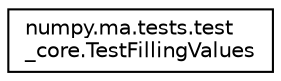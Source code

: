 digraph "Graphical Class Hierarchy"
{
 // LATEX_PDF_SIZE
  edge [fontname="Helvetica",fontsize="10",labelfontname="Helvetica",labelfontsize="10"];
  node [fontname="Helvetica",fontsize="10",shape=record];
  rankdir="LR";
  Node0 [label="numpy.ma.tests.test\l_core.TestFillingValues",height=0.2,width=0.4,color="black", fillcolor="white", style="filled",URL="$classnumpy_1_1ma_1_1tests_1_1test__core_1_1TestFillingValues.html",tooltip=" "];
}
